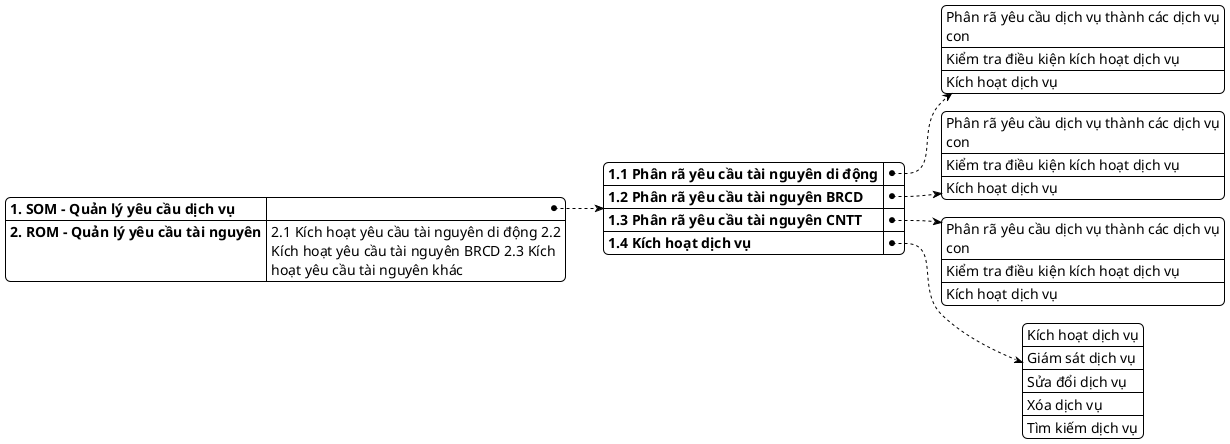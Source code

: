 @startyaml
!theme plain
1. SOM - Quản lý yêu cầu dịch vụ:
    1.1 Phân rã yêu cầu tài nguyên di động:
        - Phân rã yêu cầu dịch vụ thành các dịch vụ con
        - Kiểm tra điều kiện kích hoạt dịch vụ
        - Kích hoạt dịch vụ
    1.2 Phân rã yêu cầu tài nguyên BRCD:
        - Phân rã yêu cầu dịch vụ thành các dịch vụ con
        - Kiểm tra điều kiện kích hoạt dịch vụ
        - Kích hoạt dịch vụ
    1.3 Phân rã yêu cầu tài nguyên CNTT:
        - Phân rã yêu cầu dịch vụ thành các dịch vụ con
        - Kiểm tra điều kiện kích hoạt dịch vụ
        - Kích hoạt dịch vụ
    1.4 Kích hoạt dịch vụ:
        - Kích hoạt dịch vụ
        - Giám sát dịch vụ
        - Sửa đổi dịch vụ
        - Xóa dịch vụ
        - Tìm kiếm dịch vụ
2. ROM - Quản lý yêu cầu tài nguyên:
    2.1 Kích hoạt yêu cầu tài nguyên di động
    2.2 Kích hoạt yêu cầu tài nguyên BRCD
    2.3 Kích hoạt yêu cầu tài nguyên khác
@endyaml